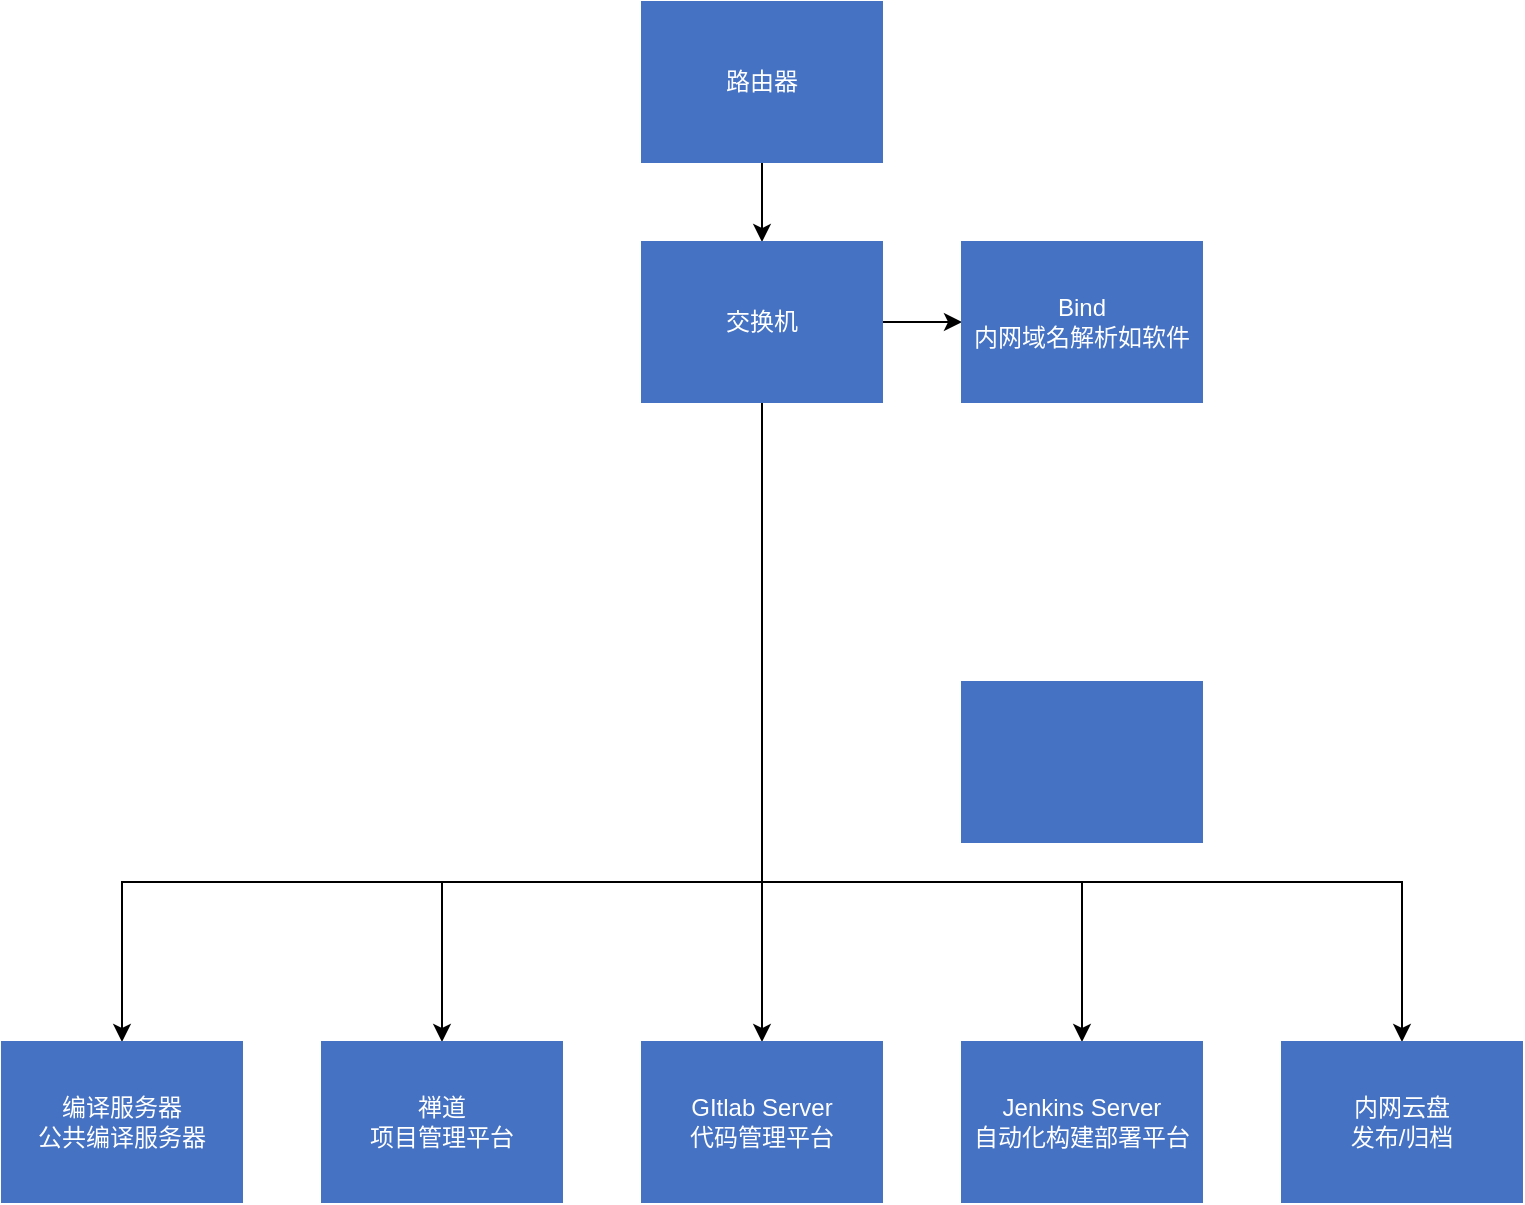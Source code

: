 <mxfile version="27.0.6">
  <diagram name="第 1 页" id="gqqKk3qTcgub9rRtaCZt">
    <mxGraphModel dx="983" dy="559" grid="1" gridSize="10" guides="1" tooltips="1" connect="1" arrows="1" fold="1" page="1" pageScale="1" pageWidth="1654" pageHeight="2336" math="0" shadow="0">
      <root>
        <mxCell id="0" />
        <mxCell id="1" parent="0" />
        <mxCell id="4dHtgB9EU4_9vMUrs-2n-10" style="edgeStyle=none;rounded=0;orthogonalLoop=1;jettySize=auto;html=1;" parent="1" source="4dHtgB9EU4_9vMUrs-2n-1" target="4dHtgB9EU4_9vMUrs-2n-3" edge="1">
          <mxGeometry relative="1" as="geometry" />
        </mxCell>
        <mxCell id="4dHtgB9EU4_9vMUrs-2n-1" value="路由器" style="rounded=0;whiteSpace=wrap;html=1;fillColor=light-dark(#4672c4, #198cc4);fontColor=#ffffff;strokeColor=light-dark(#4672c4, #51afe7);" parent="1" vertex="1">
          <mxGeometry x="720" y="400" width="120" height="80" as="geometry" />
        </mxCell>
        <mxCell id="4dHtgB9EU4_9vMUrs-2n-11" style="edgeStyle=none;rounded=0;orthogonalLoop=1;jettySize=auto;html=1;entryX=0.5;entryY=0;entryDx=0;entryDy=0;" parent="1" source="4dHtgB9EU4_9vMUrs-2n-3" target="4dHtgB9EU4_9vMUrs-2n-5" edge="1">
          <mxGeometry relative="1" as="geometry" />
        </mxCell>
        <mxCell id="4dHtgB9EU4_9vMUrs-2n-12" style="edgeStyle=none;rounded=0;orthogonalLoop=1;jettySize=auto;html=1;exitX=1;exitY=0.5;exitDx=0;exitDy=0;entryX=0;entryY=0.5;entryDx=0;entryDy=0;" parent="1" source="4dHtgB9EU4_9vMUrs-2n-3" target="4dHtgB9EU4_9vMUrs-2n-6" edge="1">
          <mxGeometry relative="1" as="geometry" />
        </mxCell>
        <mxCell id="4dHtgB9EU4_9vMUrs-2n-14" style="edgeStyle=elbowEdgeStyle;rounded=0;orthogonalLoop=1;jettySize=auto;elbow=vertical;html=1;" parent="1" source="4dHtgB9EU4_9vMUrs-2n-3" target="4dHtgB9EU4_9vMUrs-2n-9" edge="1">
          <mxGeometry relative="1" as="geometry">
            <Array as="points">
              <mxPoint x="620" y="840" />
            </Array>
          </mxGeometry>
        </mxCell>
        <mxCell id="4dHtgB9EU4_9vMUrs-2n-15" style="edgeStyle=elbowEdgeStyle;rounded=0;orthogonalLoop=1;jettySize=auto;elbow=vertical;html=1;" parent="1" source="4dHtgB9EU4_9vMUrs-2n-3" target="4dHtgB9EU4_9vMUrs-2n-7" edge="1">
          <mxGeometry relative="1" as="geometry">
            <Array as="points">
              <mxPoint x="850" y="840" />
            </Array>
          </mxGeometry>
        </mxCell>
        <mxCell id="4dHtgB9EU4_9vMUrs-2n-16" style="edgeStyle=elbowEdgeStyle;rounded=0;orthogonalLoop=1;jettySize=auto;elbow=vertical;html=1;" parent="1" source="4dHtgB9EU4_9vMUrs-2n-3" target="4dHtgB9EU4_9vMUrs-2n-8" edge="1">
          <mxGeometry relative="1" as="geometry">
            <Array as="points">
              <mxPoint x="940" y="840" />
            </Array>
          </mxGeometry>
        </mxCell>
        <mxCell id="4dHtgB9EU4_9vMUrs-2n-17" style="edgeStyle=elbowEdgeStyle;rounded=0;orthogonalLoop=1;jettySize=auto;elbow=vertical;html=1;" parent="1" source="4dHtgB9EU4_9vMUrs-2n-3" target="4dHtgB9EU4_9vMUrs-2n-4" edge="1">
          <mxGeometry relative="1" as="geometry">
            <Array as="points">
              <mxPoint x="700" y="840" />
            </Array>
          </mxGeometry>
        </mxCell>
        <mxCell id="4dHtgB9EU4_9vMUrs-2n-3" value="交换机" style="rounded=0;whiteSpace=wrap;html=1;fillColor=light-dark(#4672c4, #198cc4);fontColor=#ffffff;strokeColor=light-dark(#4672c4, #51afe7);" parent="1" vertex="1">
          <mxGeometry x="720" y="520" width="120" height="80" as="geometry" />
        </mxCell>
        <mxCell id="4dHtgB9EU4_9vMUrs-2n-4" value="禅道&lt;br&gt;项目管理平台" style="rounded=0;whiteSpace=wrap;html=1;fillColor=light-dark(#4672c4, #198cc4);fontColor=#ffffff;strokeColor=light-dark(#4672c4, #51afe7);" parent="1" vertex="1">
          <mxGeometry x="560" y="920" width="120" height="80" as="geometry" />
        </mxCell>
        <mxCell id="4dHtgB9EU4_9vMUrs-2n-5" value="GItlab Server&lt;div&gt;代码管理平台&lt;/div&gt;" style="rounded=0;whiteSpace=wrap;html=1;fillColor=light-dark(#4672c4, #198cc4);fontColor=#ffffff;strokeColor=light-dark(#4672c4, #51afe7);" parent="1" vertex="1">
          <mxGeometry x="720" y="920" width="120" height="80" as="geometry" />
        </mxCell>
        <mxCell id="4dHtgB9EU4_9vMUrs-2n-6" value="Bind&lt;div&gt;内网域名解析如软件&lt;/div&gt;" style="rounded=0;whiteSpace=wrap;html=1;fillColor=light-dark(#4672c4, #198cc4);fontColor=#ffffff;strokeColor=light-dark(#4672c4, #51afe7);" parent="1" vertex="1">
          <mxGeometry x="880" y="520" width="120" height="80" as="geometry" />
        </mxCell>
        <mxCell id="4dHtgB9EU4_9vMUrs-2n-7" value="&lt;div&gt;Jenkins Server&lt;/div&gt;自动化构建部署平台" style="rounded=0;whiteSpace=wrap;html=1;fillColor=light-dark(#4672c4, #198cc4);fontColor=#ffffff;strokeColor=light-dark(#4672c4, #51afe7);" parent="1" vertex="1">
          <mxGeometry x="880" y="920" width="120" height="80" as="geometry" />
        </mxCell>
        <mxCell id="4dHtgB9EU4_9vMUrs-2n-8" value="内网云盘&lt;div&gt;发布/归档&lt;/div&gt;" style="rounded=0;whiteSpace=wrap;html=1;fillColor=light-dark(#4672c4, #198cc4);fontColor=#ffffff;strokeColor=light-dark(#4672c4, #51afe7);" parent="1" vertex="1">
          <mxGeometry x="1040" y="920" width="120" height="80" as="geometry" />
        </mxCell>
        <mxCell id="4dHtgB9EU4_9vMUrs-2n-9" value="编译服务器&lt;br&gt;公共编译服务器" style="rounded=0;whiteSpace=wrap;html=1;fillColor=light-dark(#4672c4, #198cc4);fontColor=#ffffff;strokeColor=light-dark(#4672c4, #51afe7);" parent="1" vertex="1">
          <mxGeometry x="400" y="920" width="120" height="80" as="geometry" />
        </mxCell>
        <mxCell id="iFqaNt7PIBtj8i7AnsgW-6" value="" style="rounded=0;whiteSpace=wrap;html=1;fillColor=light-dark(#4672c4, #198cc4);fontColor=#ffffff;strokeColor=light-dark(#4672c4, #51afe7);" vertex="1" parent="1">
          <mxGeometry x="880" y="740" width="120" height="80" as="geometry" />
        </mxCell>
      </root>
    </mxGraphModel>
  </diagram>
</mxfile>
